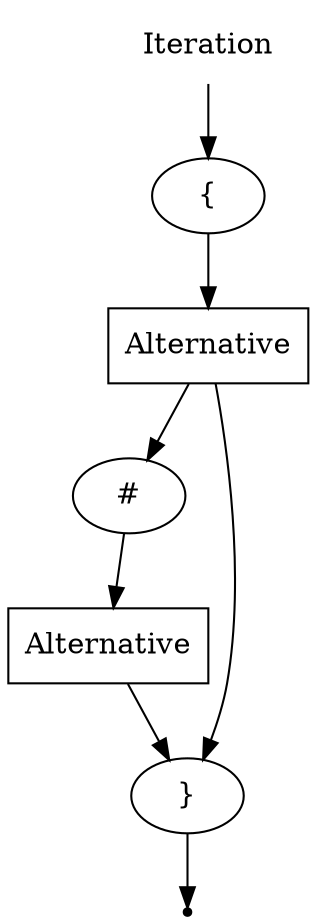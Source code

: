 digraph Iteration {
    start [label = "Iteration" shape = plaintext];
    end [label = "" shape = point];
    A [label = "Alternative" shape = box];
    B [label = "#" shape = oval];
    C [label = "Alternative" shape = box];
    E [label = "{" shape = oval];
    F [label = "}" shape = oval];
    start -> E;
    E -> A;
    A -> B;
    B -> C;
    C -> F;
    A -> F;
    F -> end;
}